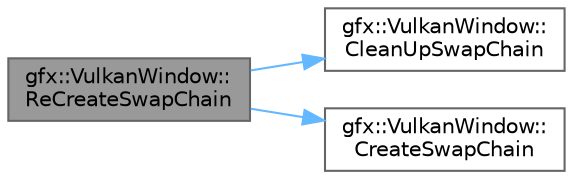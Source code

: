 digraph "gfx::VulkanWindow::ReCreateSwapChain"
{
 // LATEX_PDF_SIZE
  bgcolor="transparent";
  edge [fontname=Helvetica,fontsize=10,labelfontname=Helvetica,labelfontsize=10];
  node [fontname=Helvetica,fontsize=10,shape=box,height=0.2,width=0.4];
  rankdir="LR";
  Node1 [id="Node000001",label="gfx::VulkanWindow::\lReCreateSwapChain",height=0.2,width=0.4,color="gray40", fillcolor="grey60", style="filled", fontcolor="black",tooltip="Recreates the swap chain, usually after a resize."];
  Node1 -> Node2 [id="edge1_Node000001_Node000002",color="steelblue1",style="solid",tooltip=" "];
  Node2 [id="Node000002",label="gfx::VulkanWindow::\lCleanUpSwapChain",height=0.2,width=0.4,color="grey40", fillcolor="white", style="filled",URL="$classgfx_1_1_vulkan_window.html#a16317d470e0e12a6bfd859bce8533aca",tooltip="Cleans up the swap chain resources."];
  Node1 -> Node3 [id="edge2_Node000001_Node000003",color="steelblue1",style="solid",tooltip=" "];
  Node3 [id="Node000003",label="gfx::VulkanWindow::\lCreateSwapChain",height=0.2,width=0.4,color="grey40", fillcolor="white", style="filled",URL="$classgfx_1_1_vulkan_window.html#ac3d7dad9438f69bc6ef4d89ecab000fd",tooltip="Creates the swap chain for rendering."];
}

